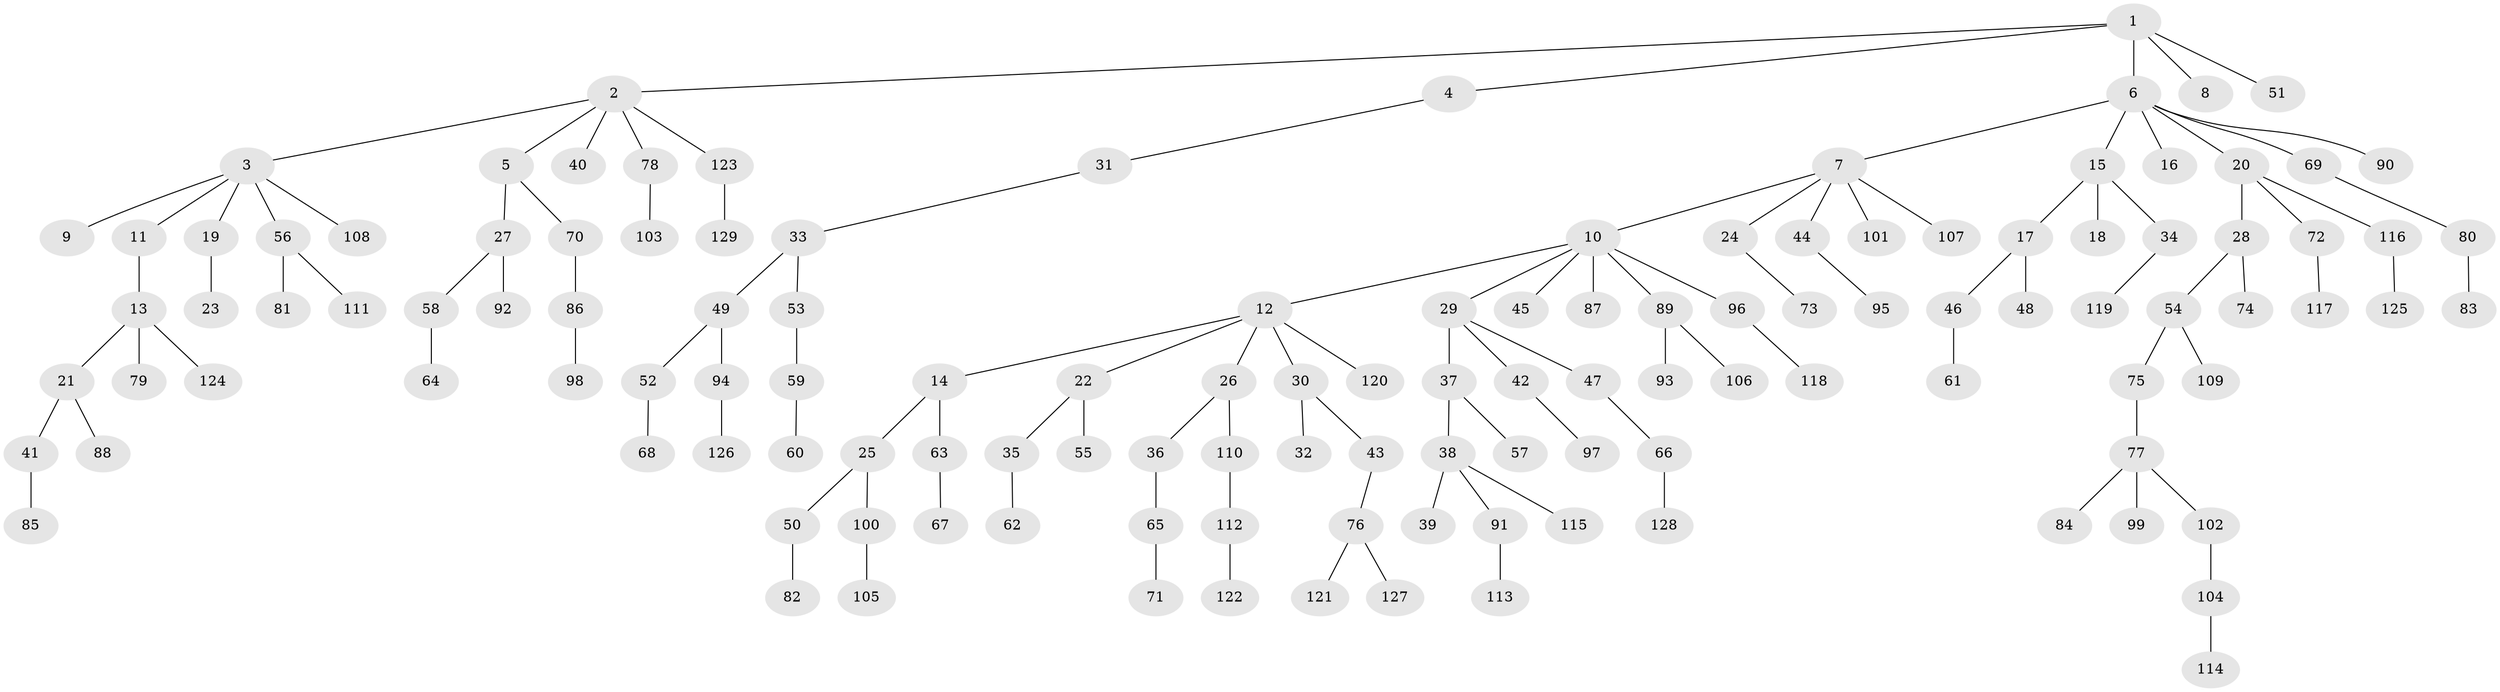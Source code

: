 // Generated by graph-tools (version 1.1) at 2025/02/03/09/25 03:02:31]
// undirected, 129 vertices, 128 edges
graph export_dot {
graph [start="1"]
  node [color=gray90,style=filled];
  1;
  2;
  3;
  4;
  5;
  6;
  7;
  8;
  9;
  10;
  11;
  12;
  13;
  14;
  15;
  16;
  17;
  18;
  19;
  20;
  21;
  22;
  23;
  24;
  25;
  26;
  27;
  28;
  29;
  30;
  31;
  32;
  33;
  34;
  35;
  36;
  37;
  38;
  39;
  40;
  41;
  42;
  43;
  44;
  45;
  46;
  47;
  48;
  49;
  50;
  51;
  52;
  53;
  54;
  55;
  56;
  57;
  58;
  59;
  60;
  61;
  62;
  63;
  64;
  65;
  66;
  67;
  68;
  69;
  70;
  71;
  72;
  73;
  74;
  75;
  76;
  77;
  78;
  79;
  80;
  81;
  82;
  83;
  84;
  85;
  86;
  87;
  88;
  89;
  90;
  91;
  92;
  93;
  94;
  95;
  96;
  97;
  98;
  99;
  100;
  101;
  102;
  103;
  104;
  105;
  106;
  107;
  108;
  109;
  110;
  111;
  112;
  113;
  114;
  115;
  116;
  117;
  118;
  119;
  120;
  121;
  122;
  123;
  124;
  125;
  126;
  127;
  128;
  129;
  1 -- 2;
  1 -- 4;
  1 -- 6;
  1 -- 8;
  1 -- 51;
  2 -- 3;
  2 -- 5;
  2 -- 40;
  2 -- 78;
  2 -- 123;
  3 -- 9;
  3 -- 11;
  3 -- 19;
  3 -- 56;
  3 -- 108;
  4 -- 31;
  5 -- 27;
  5 -- 70;
  6 -- 7;
  6 -- 15;
  6 -- 16;
  6 -- 20;
  6 -- 69;
  6 -- 90;
  7 -- 10;
  7 -- 24;
  7 -- 44;
  7 -- 101;
  7 -- 107;
  10 -- 12;
  10 -- 29;
  10 -- 45;
  10 -- 87;
  10 -- 89;
  10 -- 96;
  11 -- 13;
  12 -- 14;
  12 -- 22;
  12 -- 26;
  12 -- 30;
  12 -- 120;
  13 -- 21;
  13 -- 79;
  13 -- 124;
  14 -- 25;
  14 -- 63;
  15 -- 17;
  15 -- 18;
  15 -- 34;
  17 -- 46;
  17 -- 48;
  19 -- 23;
  20 -- 28;
  20 -- 72;
  20 -- 116;
  21 -- 41;
  21 -- 88;
  22 -- 35;
  22 -- 55;
  24 -- 73;
  25 -- 50;
  25 -- 100;
  26 -- 36;
  26 -- 110;
  27 -- 58;
  27 -- 92;
  28 -- 54;
  28 -- 74;
  29 -- 37;
  29 -- 42;
  29 -- 47;
  30 -- 32;
  30 -- 43;
  31 -- 33;
  33 -- 49;
  33 -- 53;
  34 -- 119;
  35 -- 62;
  36 -- 65;
  37 -- 38;
  37 -- 57;
  38 -- 39;
  38 -- 91;
  38 -- 115;
  41 -- 85;
  42 -- 97;
  43 -- 76;
  44 -- 95;
  46 -- 61;
  47 -- 66;
  49 -- 52;
  49 -- 94;
  50 -- 82;
  52 -- 68;
  53 -- 59;
  54 -- 75;
  54 -- 109;
  56 -- 81;
  56 -- 111;
  58 -- 64;
  59 -- 60;
  63 -- 67;
  65 -- 71;
  66 -- 128;
  69 -- 80;
  70 -- 86;
  72 -- 117;
  75 -- 77;
  76 -- 121;
  76 -- 127;
  77 -- 84;
  77 -- 99;
  77 -- 102;
  78 -- 103;
  80 -- 83;
  86 -- 98;
  89 -- 93;
  89 -- 106;
  91 -- 113;
  94 -- 126;
  96 -- 118;
  100 -- 105;
  102 -- 104;
  104 -- 114;
  110 -- 112;
  112 -- 122;
  116 -- 125;
  123 -- 129;
}
